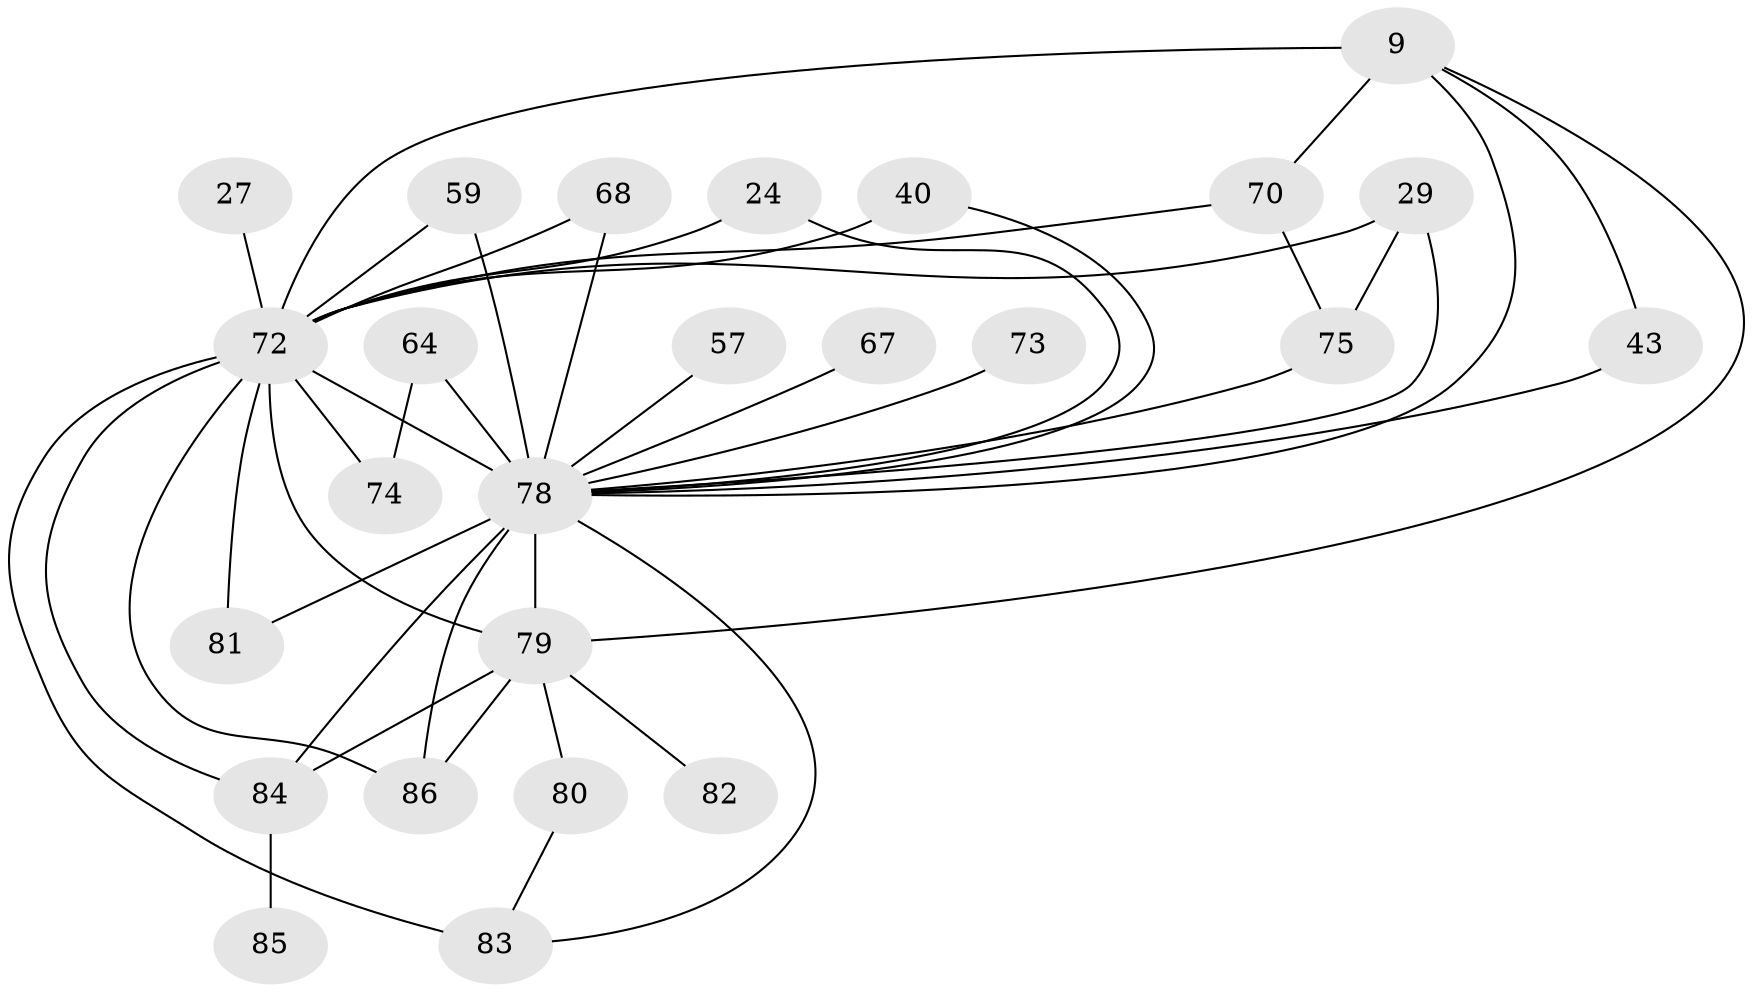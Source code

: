 // original degree distribution, {20: 0.011627906976744186, 14: 0.023255813953488372, 18: 0.011627906976744186, 22: 0.011627906976744186, 21: 0.011627906976744186, 28: 0.011627906976744186, 24: 0.011627906976744186, 15: 0.023255813953488372, 3: 0.27906976744186046, 7: 0.023255813953488372, 6: 0.023255813953488372, 5: 0.011627906976744186, 4: 0.03488372093023256, 2: 0.5116279069767442}
// Generated by graph-tools (version 1.1) at 2025/49/03/04/25 21:49:28]
// undirected, 25 vertices, 44 edges
graph export_dot {
graph [start="1"]
  node [color=gray90,style=filled];
  9 [super="+2"];
  24;
  27;
  29 [super="+21+15"];
  40 [super="+12"];
  43;
  57;
  59;
  64 [super="+46"];
  67;
  68;
  70 [super="+69"];
  72 [super="+33+66"];
  73;
  74;
  75 [super="+71+38"];
  78 [super="+30+13+32+62"];
  79 [super="+34+49+76+77"];
  80;
  81 [super="+53"];
  82;
  83 [super="+55+14"];
  84 [super="+63"];
  85;
  86 [super="+28+48+45+50+52+25+54"];
  9 -- 43;
  9 -- 79 [weight=4];
  9 -- 78 [weight=8];
  9 -- 72 [weight=7];
  9 -- 70 [weight=6];
  24 -- 78;
  24 -- 72;
  27 -- 72 [weight=2];
  29 -- 75;
  29 -- 72 [weight=2];
  29 -- 78 [weight=2];
  40 -- 78;
  40 -- 72 [weight=2];
  43 -- 78;
  57 -- 78 [weight=2];
  59 -- 78;
  59 -- 72;
  64 -- 74;
  64 -- 78 [weight=3];
  67 -- 78 [weight=2];
  68 -- 78;
  68 -- 72;
  70 -- 72 [weight=2];
  70 -- 75;
  72 -- 78 [weight=21];
  72 -- 74;
  72 -- 79 [weight=12];
  72 -- 81;
  72 -- 83 [weight=3];
  72 -- 86;
  72 -- 84 [weight=2];
  73 -- 78;
  75 -- 78 [weight=3];
  78 -- 79 [weight=10];
  78 -- 81 [weight=4];
  78 -- 83 [weight=2];
  78 -- 86 [weight=6];
  78 -- 84 [weight=2];
  79 -- 80;
  79 -- 82;
  79 -- 84;
  79 -- 86 [weight=3];
  80 -- 83;
  84 -- 85 [weight=2];
}
